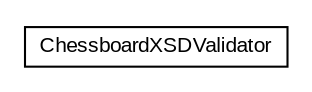 #!/usr/local/bin/dot
#
# Class diagram 
# Generated by UMLGraph version R5_6 (http://www.umlgraph.org/)
#

digraph G {
	edge [fontname="arial",fontsize=10,labelfontname="arial",labelfontsize=10];
	node [fontname="arial",fontsize=10,shape=plaintext];
	nodesep=0.25;
	ranksep=0.5;
	// xml.xsd.ChessboardXSDValidator
	c9163 [label=<<table title="xml.xsd.ChessboardXSDValidator" border="0" cellborder="1" cellspacing="0" cellpadding="2" port="p" href="./ChessboardXSDValidator.html">
		<tr><td><table border="0" cellspacing="0" cellpadding="1">
<tr><td align="center" balign="center"> ChessboardXSDValidator </td></tr>
		</table></td></tr>
		</table>>, URL="./ChessboardXSDValidator.html", fontname="arial", fontcolor="black", fontsize=10.0];
}

